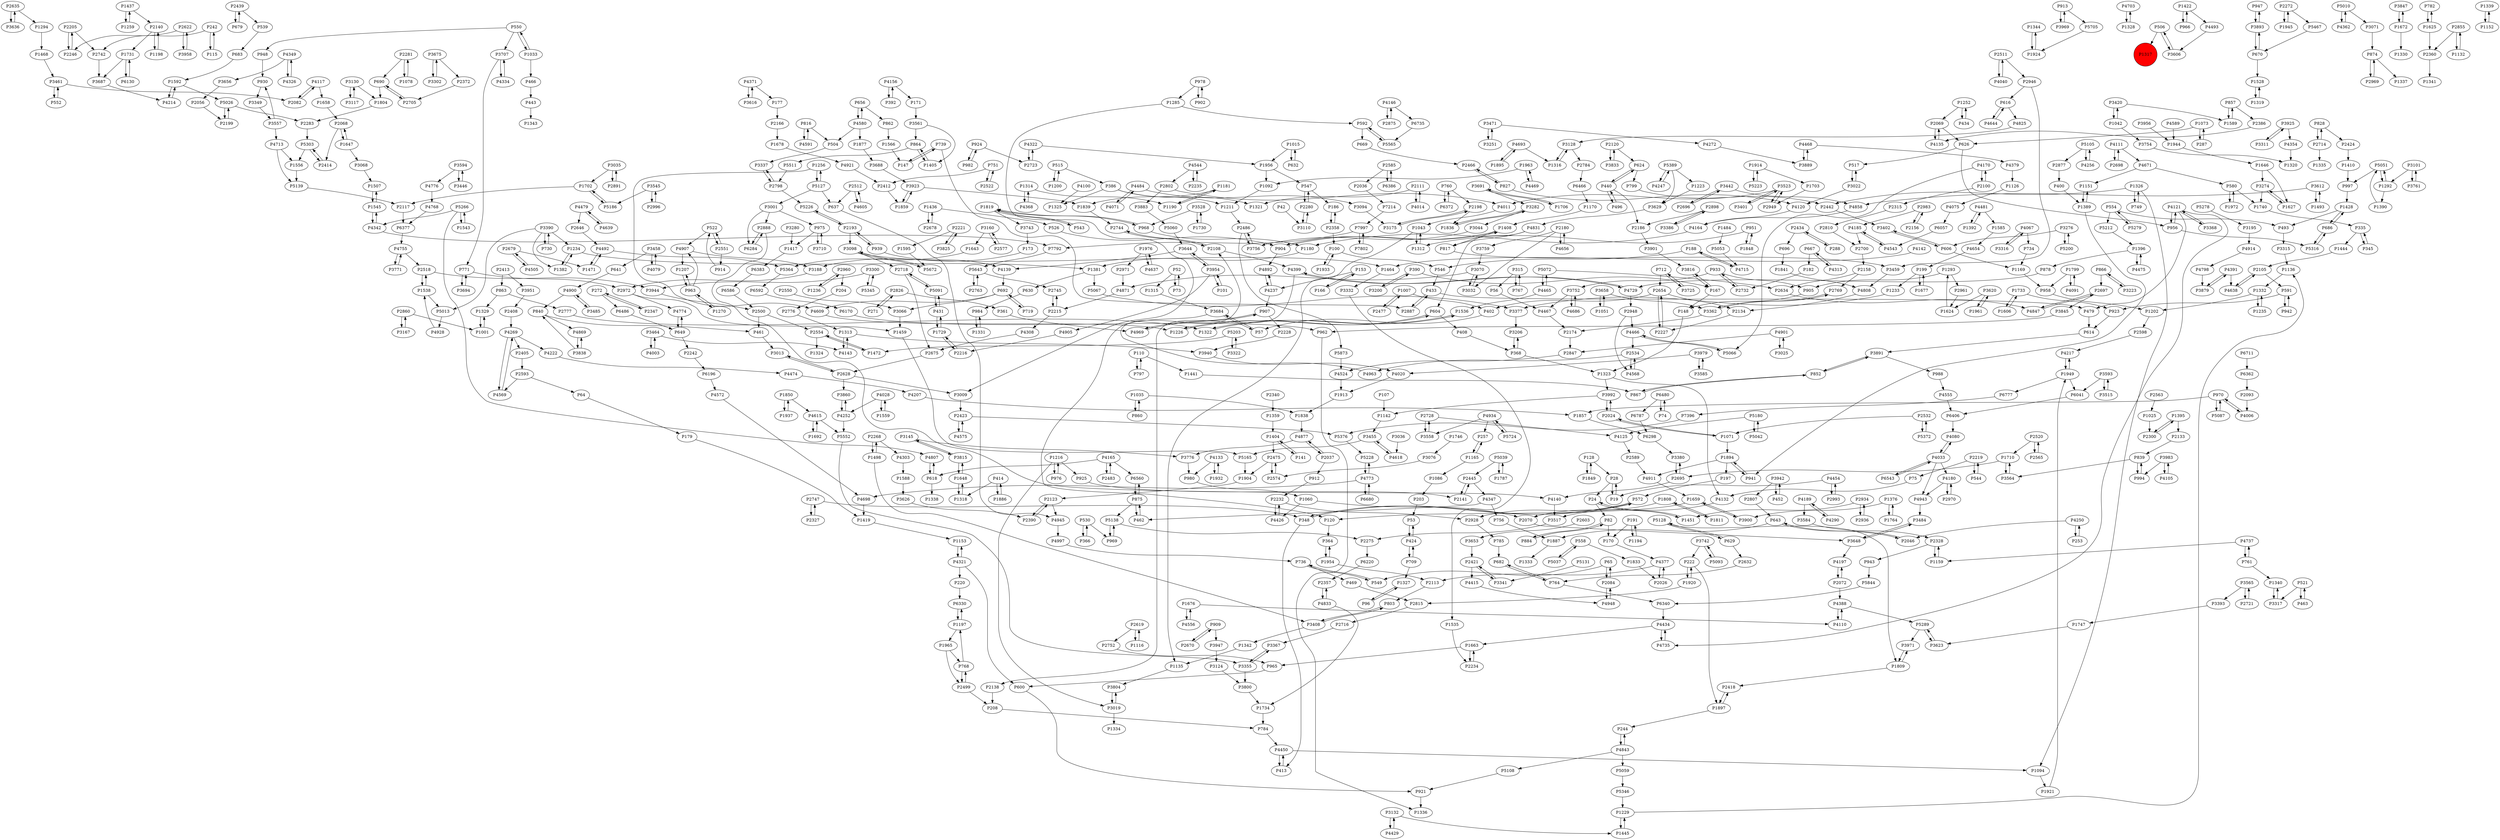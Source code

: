 digraph {
	P1428 -> P493
	P1498 -> P3408
	P2442 -> P3402
	P968 -> P1180
	P4877 -> P2037
	P424 -> P53
	P2072 -> P4197
	P2358 -> P100
	P3761 -> P3101
	P1007 -> P2477
	P4133 -> P1932
	P4143 -> P1313
	P3992 -> P2024
	P2961 -> P1624
	P1559 -> P4028
	P504 -> P3337
	P4466 -> P5066
	P1223 -> P3629
	P1344 -> P1924
	P1007 -> P402
	P5705 -> P1924
	P839 -> P994
	P1376 -> P1764
	P4033 -> P4180
	P4197 -> P2072
	P1252 -> P434
	P768 -> P1197
	P4020 -> P1913
	P1436 -> P526
	P2777 -> P1322
	P2728 -> P4125
	P3648 -> P4197
	P4140 -> P3517
	P4871 -> P2215
	P4544 -> P2802
	P4222 -> P4474
	P2108 -> P4399
	P3302 -> P3675
	P1322 -> P1536
	P1894 -> P197
	P335 -> P1444
	P2232 -> P2928
	P3464 -> P4003
	P1731 -> P6130
	P1809 -> P2418
	P2993 -> P4454
	P5087 -> P970
	P1404 -> P141
	P4715 -> P188
	P4117 -> P1658
	P1897 -> P2418
	P6298 -> P3380
	P1877 -> P3688
	P827 -> P2466
	P2423 -> P5376
	P2888 -> P6284
	P1042 -> P3754
	P3925 -> P3311
	P4755 -> P3771
	P1498 -> P2268
	P386 -> P1325
	P618 -> P4807
	P3274 -> P1627
	P4349 -> P4326
	P2744 -> P2108
	P686 -> P5316
	P1710 -> P2695
	P2860 -> P1001
	P3317 -> P1340
	P912 -> P2232
	P4997 -> P736
	P4637 -> P1976
	P4237 -> P907
	P4347 -> P462
	P3942 -> P452
	P4575 -> P2423
	P1734 -> P784
	P1256 -> P4609
	P4798 -> P3879
	P390 -> P167
	P2934 -> P1451
	P857 -> P2386
	P994 -> P839
	P592 -> P669
	P4735 -> P4434
	P100 -> P1933
	P626 -> P956
	P2565 -> P2520
	P2946 -> P3459
	P2268 -> P1498
	P2340 -> P1359
	P2280 -> P547
	P3442 -> P4858
	P1259 -> P1437
	P4703 -> P1328
	P4943 -> P3484
	P272 -> P6486
	P4524 -> P1913
	P3742 -> P5093
	P6586 -> P2500
	P2445 -> P2141
	P1316 -> P3128
	P630 -> P984
	P3455 -> P5165
	P1857 -> P6298
	P5072 -> P4465
	P3688 -> P3923
	P4492 -> P1471
	P3390 -> P5013
	P3251 -> P3471
	P3101 -> P3761
	P1659 -> P3900
	P4773 -> P5228
	P2551 -> P522
	P4170 -> P2100
	P1234 -> P1382
	P930 -> P3349
	P3124 -> P3800
	P2123 -> P2390
	P469 -> P2815
	P5066 -> P4466
	P3393 -> P1747
	P3593 -> P3515
	P1382 -> P1234
	P2408 -> P4269
	P5059 -> P5346
	P924 -> P982
	P5552 -> P3355
	P1116 -> P2619
	P1405 -> P864
	P522 -> P4907
	P771 -> P2972
	P1292 -> P1390
	P580 -> P1972
	P2424 -> P1410
	P288 -> P2434
	P712 -> P3725
	P390 -> P3200
	P7214 -> P7997
	P4388 -> P4110
	P3001 -> P6284
	P1252 -> P2069
	P4755 -> P2518
	P1094 -> P1921
	P2113 -> P803
	P1390 -> P5051
	P3044 -> P3756
	P5105 -> P4256
	P3001 -> P2888
	P4185 -> P2700
	P515 -> P1200
	P82 -> P170
	P624 -> P440
	P2500 -> P2554
	P924 -> P2723
	P2747 -> P348
	P5072 -> P2634
	P958 -> P1202
	P4572 -> P4698
	P2105 -> P591
	P4170 -> P5066
	P366 -> P530
	P2111 -> P4014
	P2875 -> P4146
	P153 -> P166
	P3710 -> P975
	P4945 -> P4997
	P1895 -> P4693
	P909 -> P2670
	P2654 -> P2227
	P3035 -> P2891
	P1464 -> P3332
	P3098 -> P2718
	P4892 -> P4237
	P335 -> P345
	P7997 -> P7792
	P1073 -> P287
	P3833 -> P2120
	P3594 -> P4776
	P3471 -> P4272
	P616 -> P4825
	P2215 -> P4308
	P1086 -> P203
	P3523 -> P3401
	P921 -> P1336
	P521 -> P3317
	P3969 -> P913
	P1663 -> P965
	P4774 -> P649
	P3771 -> P4755
	P2718 -> P2675
	P2216 -> P1729
	P197 -> P572
	P414 -> P1886
	P2972 -> P1459
	P1015 -> P1956
	P4146 -> P2875
	P3694 -> P771
	P7997 -> P7802
	P1703 -> P2949
	P2551 -> P914
	P6383 -> P6586
	P4580 -> P1877
	P4391 -> P3879
	P3022 -> P517
	P1949 -> P6777
	P951 -> P1312
	P506 -> P1317
	P2439 -> P679
	P1170 -> P1408
	P1035 -> P860
	P3653 -> P2421
	P364 -> P1954
	P4877 -> P3776
	P3725 -> P712
	P1595 -> P5672
	P1677 -> P199
	P3752 -> P4467
	P2763 -> P5643
	P28 -> P19
	P402 -> P57
	P3420 -> P1589
	P1545 -> P4342
	P1226 -> P604
	P1887 -> P1333
	P4321 -> P220
	P683 -> P1592
	P1408 -> P904
	P4091 -> P1799
	P6480 -> P74
	P947 -> P3893
	P2234 -> P1663
	P1313 -> P4143
	P3485 -> P4900
	P768 -> P2499
	P2698 -> P4111
	P526 -> P904
	P7396 -> P5376
	P1536 -> P1322
	P5266 -> P4807
	P3743 -> P173
	P2205 -> P2742
	P5289 -> P3971
	P3838 -> P4869
	P4326 -> P4349
	P5200 -> P3276
	P970 -> P4006
	P546 -> P433
	P2174 -> P2847
	P878 -> P4729
	P2888 -> P4140
	P692 -> P719
	P686 -> P1428
	P1624 -> P1293
	P948 -> P930
	P591 -> P942
	P167 -> P3816
	P1313 -> P3940
	P4468 -> P3889
	P3322 -> P5203
	P1538 -> P5013
	P1169 -> P958
	P4322 -> P1956
	P220 -> P6330
	P5565 -> P592
	P1408 -> P817
	P5165 -> P1904
	P1285 -> P3009
	P670 -> P1528
	P2550 -> P3066
	P2716 -> P3367
	P1592 -> P5026
	P110 -> P797
	P24 -> P1451
	P1799 -> P4091
	P5093 -> P3742
	P3561 -> P864
	P2414 -> P5303
	P5180 -> P4125
	P3160 -> P1643
	P3368 -> P4121
	P1976 -> P4637
	P1648 -> P3815
	P2585 -> P6386
	P2520 -> P1710
	P4121 -> P3368
	P4121 -> P956
	P3900 -> P1659
	P6480 -> P6787
	P2439 -> P539
	P547 -> P186
	P1331 -> P984
	P913 -> P5705
	P73 -> P52
	P5091 -> P431
	P3128 -> P2784
	P4006 -> P970
	P2634 -> P4847
	P1340 -> P3317
	P272 -> P2347
	P3623 -> P5289
	P852 -> P867
	P3280 -> P1417
	P1606 -> P1733
	P4075 -> P6057
	P4189 -> P3584
	P2037 -> P4877
	P4347 -> P756
	P182 -> P2732
	P2180 -> P3759
	P3446 -> P3594
	P1417 -> P6383
	P1035 -> P1838
	P558 -> P1833
	P4901 -> P3025
	P3223 -> P866
	P6377 -> P4755
	P3565 -> P3393
	P2140 -> P1731
	P624 -> P799
	P3754 -> P1320
	P1507 -> P1545
	P6560 -> P875
	P2675 -> P2628
	P53 -> P424
	P2315 -> P2810
	P1730 -> P3528
	P4469 -> P1963
	P1396 -> P878
	P6170 -> P962
	P6057 -> P4543
	P2357 -> P4833
	P4969 -> P907
	P4467 -> P2174
	P3523 -> P2949
	P530 -> P969
	P4321 -> P600
	P433 -> P479
	P2971 -> P4871
	P2728 -> P3558
	P1256 -> P5127
	P2328 -> P1159
	P816 -> P4591
	P368 -> P1323
	P5303 -> P1556
	P2802 -> P3883
	P2696 -> P3442
	P6680 -> P4773
	P2300 -> P1395
	P1702 -> P5186
	P1731 -> P3687
	P3130 -> P1804
	P1819 -> P3743
	P2327 -> P2747
	P939 -> P2193
	P242 -> P2742
	P3341 -> P2421
	P3117 -> P3130
	P5042 -> P5180
	P4776 -> P4768
	P1747 -> P3623
	P1848 -> P951
	P616 -> P4644
	P1216 -> P3019
	P709 -> P1327
	P3282 -> P1836
	P2603 -> P3653
	P4105 -> P3983
	P2654 -> P2134
	P424 -> P709
	P3954 -> P101
	P6372 -> P760
	P4825 -> P3128
	P4391 -> P4638
	P3658 -> P3362
	P1954 -> P364
	P2134 -> P2227
	P3408 -> P1342
	P530 -> P366
	P2512 -> P4605
	P4481 -> P1392
	P988 -> P4555
	P3461 -> P552
	P1092 -> P1211
	P6777 -> P7396
	P799 -> P2442
	P751 -> P2522
	P128 -> P28
	P656 -> P862
	P1389 -> P1151
	P3616 -> P4371
	P4843 -> P5059
	P1692 -> P4615
	P1678 -> P4921
	P626 -> P517
	P2705 -> P690
	P1894 -> P941
	P4833 -> P1734
	P1961 -> P3620
	P739 -> P147
	P42 -> P3110
	P1235 -> P1332
	P440 -> P496
	P4125 -> P2589
	P5844 -> P6340
	P951 -> P1848
	P554 -> P493
	P2423 -> P4575
	P3951 -> P2408
	P4556 -> P1676
	P4120 -> P4164
	P3545 -> P2996
	P1658 -> P2068
	P65 -> P549
	P3691 -> P1706
	P4773 -> P6680
	P4033 -> P4943
	P1956 -> P1092
	P862 -> P1566
	P1202 -> P2598
	P461 -> P3013
	P600 -> P921
	P3947 -> P3124
	P3094 -> P3175
	P923 -> P614
	P2563 -> P1025
	P1956 -> P547
	P2111 -> P1321
	P4484 -> P4071
	P2628 -> P3860
	P874 -> P2969
	P4693 -> P1316
	P2635 -> P3636
	P4544 -> P2235
	P191 -> P1194
	P5051 -> P997
	P643 -> P1887
	P52 -> P73
	P3110 -> P2280
	P3684 -> P120
	P2798 -> P3337
	P629 -> P2632
	P1468 -> P3461
	P413 -> P4450
	P5511 -> P2798
	P2180 -> P4656
	P4342 -> P7792
	P866 -> P2697
	P3979 -> P3585
	P736 -> P549
	P2486 -> P5873
	P452 -> P3942
	P734 -> P1169
	P4713 -> P1556
	P3594 -> P3446
	P4568 -> P2534
	P244 -> P4843
	P4474 -> P4207
	P2593 -> P64
	P4934 -> P3558
	P3891 -> P988
	P1422 -> P966
	P2776 -> P1313
	P1060 -> P4426
	P2574 -> P2475
	P4269 -> P4222
	P4639 -> P4479
	P3893 -> P670
	P874 -> P1337
	P5091 -> P2718
	P1914 -> P5223
	P5228 -> P4773
	P907 -> P4969
	P904 -> P4892
	P4354 -> P1320
	P2898 -> P3386
	P2140 -> P1198
	P2622 -> P3958
	P4591 -> P816
	P3274 -> P1740
	P4033 -> P4080
	P1165 -> P1086
	P2193 -> P3098
	P315 -> P56
	P5105 -> P2877
	P171 -> P3561
	P3983 -> P994
	P1472 -> P2554
	P4858 -> P4164
	P186 -> P2358
	P3707 -> P4334
	P1285 -> P592
	P2593 -> P4569
	P2511 -> P2946
	P2072 -> P4388
	P550 -> P948
	P5724 -> P4934
	P4609 -> P1226
	P2483 -> P4165
	P3847 -> P1672
	P1445 -> P1229
	P2635 -> P1294
	P3167 -> P2860
	P2589 -> P4911
	P1945 -> P2272
	P1197 -> P1965
	P2632 -> P764
	P1236 -> P2960
	P4067 -> P3316
	P942 -> P591
	P3455 -> P4618
	P550 -> P1033
	P761 -> P4737
	P4807 -> P618
	P782 -> P1625
	P147 -> P739
	P5223 -> P1914
	P3752 -> P4686
	P4040 -> P2511
	P3032 -> P3070
	P3367 -> P3355
	P543 -> P1819
	P1920 -> P2815
	P2714 -> P828
	P463 -> P521
	P1729 -> P431
	P4165 -> P6560
	P1180 -> P1381
	P1329 -> P1001
	P2598 -> P4217
	P2421 -> P3341
	P3940 -> P4020
	P1894 -> P4911
	P400 -> P1389
	P1294 -> P1468
	P1437 -> P1259
	P3815 -> P1648
	P2268 -> P4303
	P1292 -> P5051
	P3160 -> P2577
	P2386 -> P4135
	P943 -> P5844
	P2500 -> P461
	P817 -> P3459
	P4847 -> P2697
	P2372 -> P2705
	P1326 -> P749
	P4247 -> P5389
	P784 -> P4450
	P4928 -> P1538
	P3584 -> P2328
	P1538 -> P2518
	P3195 -> P4914
	P3066 -> P1459
	P2193 -> P939
	P1543 -> P5266
	P1648 -> P1318
	P3128 -> P1316
	P522 -> P2551
	P1451 -> P24
	P6466 -> P1170
	P1126 -> P4075
	P4111 -> P2698
	P4142 -> P1464
	P5026 -> P2283
	P3458 -> P4079
	P2960 -> P1236
	P1293 -> P905
	P2198 -> P3175
	P5467 -> P670
	P1441 -> P867
	P315 -> P767
	P153 -> P4237
	P978 -> P902
	P1181 -> P1190
	P682 -> P764
	P3377 -> P3206
	P2405 -> P2593
	P2466 -> P827
	P2024 -> P1071
	P1033 -> P550
	P2228 -> P3940
	P4100 -> P1325
	P3956 -> P1944
	P4250 -> P2046
	P4905 -> P2216
	P3025 -> P4901
	P2082 -> P4117
	P3687 -> P4214
	P2970 -> P4180
	P3332 -> P1535
	P5051 -> P1292
	P4028 -> P4252
	P939 -> P4139
	P760 -> P6372
	P1323 -> P4132
	P1592 -> P4214
	P3825 -> P2221
	P3845 -> P962
	P3098 -> P5672
	P287 -> P1073
	P1585 -> P4654
	P222 -> P1897
	P2679 -> P1471
	P4808 -> P2134
	P1811 -> P1808
	P4907 -> P3188
	P3675 -> P2372
	P2100 -> P2315
	P2670 -> P909
	P2723 -> P4322
	P2158 -> P2634
	P5389 -> P3629
	P2242 -> P6196
	P4434 -> P1663
	P203 -> P53
	P4269 -> P2405
	P614 -> P3891
	P5139 -> P2117
	P3068 -> P1507
	P749 -> P1326
	P1841 -> P4808
	P2272 -> P5467
	P2678 -> P1436
	P592 -> P5565
	P970 -> P1857
	P3132 -> P1445
	P5010 -> P4362
	P1151 -> P1389
	P2024 -> P3992
	P3009 -> P2423
	P2718 -> P5091
	P2068 -> P1647
	P803 -> P3408
	P3648 -> P3484
	P4569 -> P4269
	P3071 -> P874
	P1404 -> P2475
	P4901 -> P2847
	P120 -> P364
	P386 -> P1321
	P6711 -> P6362
	P4111 -> P4671
	P2695 -> P4140
	P606 -> P1169
	P2960 -> P204
	P2518 -> P3944
	P4434 -> P4735
	P6041 -> P6406
	P4843 -> P5108
	P4479 -> P4639
	P4003 -> P3464
	P2520 -> P2565
	P115 -> P242
	P2518 -> P1538
	P56 -> P4467
	P3315 -> P1136
	P166 -> P153
	P1181 -> P1839
	P606 -> P3402
	P4156 -> P171
	P679 -> P2439
	P3390 -> P1382
	P4729 -> P2948
	P3019 -> P3804
	P1663 -> P2234
	P204 -> P2776
	P2186 -> P3901
	P1972 -> P580
	P4146 -> P6735
	P969 -> P5138
	P852 -> P3891
	P5672 -> P3098
	P4914 -> P4798
	P75 -> P4132
	P1190 -> P1181
	P5873 -> P4524
	P1211 -> P2486
	P4067 -> P734
	P1921 -> P1949
	P3188 -> P2972
	P1315 -> P3684
	P6196 -> P4572
	P2219 -> P544
	P667 -> P182
	P760 -> P2198
	P2108 -> P2744
	P1165 -> P257
	P3282 -> P3044
	P554 -> P5279
	P4481 -> P1585
	P1646 -> P3274
	P604 -> P1226
	P3691 -> P3282
	P3620 -> P1624
	P3838 -> P840
	P2969 -> P874
	P840 -> P461
	P515 -> P386
	P3954 -> P4905
	P1804 -> P2283
	P1234 -> P1381
	P5108 -> P921
	P2272 -> P1945
	P1746 -> P3076
	P2534 -> P4963
	P2084 -> P65
	P4729 -> P4399
	P1033 -> P466
	P52 -> P1315
	P5289 -> P3623
	P2522 -> P751
	P6330 -> P1197
	P2679 -> P4505
	P3362 -> P2769
	P3311 -> P3925
	P253 -> P4250
	P3883 -> P5060
	P2056 -> P2199
	P2227 -> P2654
	P440 -> P2186
	P3891 -> P852
	P408 -> P368
	P2328 -> P943
	P1937 -> P1850
	P199 -> P1677
	P3564 -> P1710
	P875 -> P462
	P2221 -> P1595
	P4121 -> P479
	P1339 -> P1152
	P1914 -> P1703
	P3022 -> P4120
	P1965 -> P768
	P1963 -> P4469
	P2949 -> P3523
	P5060 -> P3644
	P414 -> P1318
	P1153 -> P4321
	P1528 -> P1319
	P3517 -> P2275
	P4117 -> P2082
	P2123 -> P4945
	P2120 -> P624
	P4256 -> P5105
	P2198 -> P1836
	P74 -> P6480
	P914 -> P522
	P547 -> P2280
	P179 -> P1419
	P984 -> P1331
	P864 -> P5511
	P4214 -> P1592
	P1625 -> P782
	P1071 -> P1894
	P1216 -> P925
	P4693 -> P1895
	P2026 -> P4377
	P860 -> P1035
	P5026 -> P2199
	P2105 -> P4638
	P1904 -> P2123
	P496 -> P440
	P649 -> P2242
	P3923 -> P1839
	P907 -> P2228
	P909 -> P3947
	P816 -> P504
	P257 -> P1165
	P3013 -> P2628
	P4644 -> P616
	P101 -> P3954
	P5278 -> P3195
	P618 -> P1338
	P1396 -> P4475
	P2445 -> P4347
	P4934 -> P257
	P857 -> P1589
	P3889 -> P4468
	P2769 -> P3362
	P5010 -> P3071
	P4139 -> P692
	P4768 -> P6377
	P550 -> P3707
	P4638 -> P2105
	P82 -> P884
	P1419 -> P1153
	P1740 -> P335
	P5364 -> P6592
	P2486 -> P3756
	P5372 -> P2532
	P1849 -> P128
	P6220 -> P2357
	P4454 -> P2993
	P4165 -> P618
	P3528 -> P1730
	P3515 -> P3593
	P4831 -> P817
	P5316 -> P686
	P110 -> P1441
	P1676 -> P4110
	P4963 -> P2108
	P3355 -> P3367
	P3558 -> P2728
	P4371 -> P177
	P1319 -> P1528
	P902 -> P978
	P2412 -> P1859
	P2156 -> P2983
	P1932 -> P4133
	P667 -> P4313
	P863 -> P1329
	P1025 -> P2300
	P4080 -> P4033
	P6735 -> P5565
	P4313 -> P667
	P4362 -> P5010
	P1436 -> P2678
	P3200 -> P390
	P4399 -> P2138
	P2810 -> P2700
	P1886 -> P414
	P2697 -> P3845
	P1566 -> P147
	P6386 -> P2585
	P440 -> P624
	P1293 -> P2961
	P730 -> P3390
	P1136 -> P1332
	P3658 -> P1051
	P1043 -> P1312
	P3612 -> P1493
	P692 -> P4609
	P5389 -> P1223
	P956 -> P5316
	P4133 -> P980
	P3523 -> P4011
	P4342 -> P1545
	P3684 -> P57
	P4207 -> P1857
	P2714 -> P1335
	P2215 -> P2745
	P348 -> P572
	P2826 -> P361
	P3076 -> P2574
	P1207 -> P963
	P3979 -> P4020
	P2877 -> P400
	P3815 -> P3145
	P1954 -> P2113
	P3944 -> P2500
	P2619 -> P1116
	P4165 -> P2483
	P2646 -> P4492
	P4272 -> P3889
	P1395 -> P2133
	P4686 -> P3752
	P1924 -> P1344
	P2100 -> P4170
	P3145 -> P3776
	P348 -> P413
	P1318 -> P1648
	P1229 -> P1445
	P1729 -> P2216
	P188 -> P546
	P4454 -> P19
	P1799 -> P958
	P4164 -> P1180
	P3971 -> P1809
	P1229 -> P1136
	P3362 -> P2174
	P2281 -> P1078
	P962 -> P1336
	P966 -> P1422
	P5131 -> P3341
	P2983 -> P4185
	P2860 -> P3167
	P6543 -> P4033
	P1556 -> P5139
	P1381 -> P630
	P3035 -> P1702
	P5279 -> P554
	P4252 -> P3860
	P2554 -> P1472
	P188 -> P4715
	P1787 -> P5039
	P191 -> P170
	P4349 -> P3656
	P5138 -> P2275
	P1859 -> P3923
	P1159 -> P2328
	P933 -> P2732
	P4900 -> P840
	P2887 -> P433
	P1326 -> P1094
	P368 -> P3206
	P3557 -> P4713
	P554 -> P5212
	P6406 -> P4080
	P4121 -> P4735
	P2742 -> P3687
	P4589 -> P1944
	P5053 -> P4715
	P4921 -> P2412
	P2280 -> P3110
	P2360 -> P1341
	P199 -> P1233
	P764 -> P6340
	P4014 -> P2111
	P4189 -> P4290
	P978 -> P1285
	P1197 -> P6330
	P3942 -> P2807
	P3675 -> P3302
	P3636 -> P2635
	P4071 -> P4484
	P2221 -> P3825
	P3459 -> P4808
	P2084 -> P4948
	P963 -> P4907
	P3471 -> P3251
	P2117 -> P6377
	P3300 -> P5345
	P2948 -> P4466
	P2180 -> P3032
	P544 -> P2219
	P3742 -> P222
	P4907 -> P1207
	P1135 -> P3804
	P177 -> P2166
	P1194 -> P191
	P1949 -> P6041
	P3561 -> P1405
	P1216 -> P976
	P96 -> P1327
	P2138 -> P208
	P2983 -> P2156
	P19 -> P28
	P4948 -> P2084
	P2972 -> P4774
	P2499 -> P208
	P433 -> P2887
	P170 -> P4377
	P7802 -> P7997
	P3402 -> P606
	P3901 -> P3816
	P1808 -> P2070
	P1976 -> P2971
	P3276 -> P606
	P690 -> P2705
	P4466 -> P2534
	P1545 -> P1507
	P1314 -> P4368
	P1323 -> P3992
	P1270 -> P963
	P4671 -> P1151
	P2619 -> P2752
	P1392 -> P4481
	P4505 -> P2679
	P2421 -> P4415
	P3380 -> P2695
	P1819 -> P543
	P1588 -> P3626
	P173 -> P3188
	P1071 -> P2024
	P3629 -> P4831
	P4180 -> P2970
	P968 -> P1819
	P2934 -> P2936
	P7792 -> P5643
	P479 -> P614
	P4250 -> P253
	P6340 -> P4434
	P3355 -> P3800
	P3484 -> P3648
	P2802 -> P4011
	P345 -> P335
	P2347 -> P272
	P2275 -> P6220
	P1535 -> P2234
	P3626 -> P2390
	P4450 -> P1094
	P5203 -> P1472
	P1702 -> P2117
	P980 -> P1060
	P5643 -> P2763
	P3606 -> P506
	P976 -> P1216
	P2654 -> P402
	P3759 -> P3070
	P3925 -> P4354
	P637 -> P4945
	P4618 -> P3455
	P431 -> P5091
	P517 -> P3022
	P572 -> P2928
	P1389 -> P941
	P2585 -> P2036
	P866 -> P3223
	P3656 -> P2056
	P4656 -> P2180
	P1078 -> P2281
	P875 -> P5138
	P4475 -> P1396
	P2577 -> P3160
	P4011 -> P1043
	P222 -> P1920
	P3316 -> P4067
	P632 -> P1015
	P549 -> P736
	P1672 -> P1330
	P2732 -> P933
	P6130 -> P1731
	P3860 -> P4252
	P4615 -> P5552
	P2928 -> P785
	P591 -> P923
	P2036 -> P7214
	P3098 -> P1464
	P2554 -> P1324
	P1850 -> P4615
	P2037 -> P912
	P1327 -> P96
	P982 -> P924
	P1437 -> P2140
	P5127 -> P637
	P4654 -> P199
	P2807 -> P643
	P3958 -> P2622
	P4033 -> P6543
	P756 -> P1887
	P580 -> P1740
	P975 -> P1417
	P167 -> P148
	P3442 -> P2696
	P4426 -> P2232
	P828 -> P2424
	P242 -> P115
	P4399 -> P4729
	P2141 -> P2445
	P2747 -> P2327
	P1676 -> P4556
	P4773 -> P4698
	P2700 -> P2158
	P5128 -> P1809
	P506 -> P3606
	P905 -> P148
	P4377 -> P2113
	P5376 -> P5228
	P3206 -> P368
	P2477 -> P1007
	P970 -> P5087
	P4493 -> P3606
	P1647 -> P3068
	P5039 -> P1787
	P493 -> P3315
	P5643 -> P2745
	P558 -> P5037
	P3401 -> P3523
	P4237 -> P4892
	P1200 -> P515
	P2695 -> P3380
	P1410 -> P997
	P2070 -> P3648
	P4371 -> P3616
	P2219 -> P75
	P3776 -> P980
	P712 -> P2654
	P3276 -> P5200
	P3620 -> P1961
	P827 -> P4120
	P696 -> P1841
	P5266 -> P1543
	P2855 -> P2360
	P4217 -> P1949
	P1493 -> P3612
	P431 -> P1729
	P1897 -> P244
	P2499 -> P768
	P4737 -> P761
	P2532 -> P5372
	P128 -> P1849
	P1706 -> P3691
	P5203 -> P3322
	P875 -> P6560
	P6362 -> P2093
	P709 -> P424
	P3644 -> P3954
	P1808 -> P1811
	P2390 -> P2123
	P6284 -> P2888
	P2511 -> P4040
	P3923 -> P1859
	P5037 -> P558
	P863 -> P2777
	P3019 -> P1334
	P736 -> P469
	P5180 -> P5042
	P4269 -> P4569
	P975 -> P3710
	P3130 -> P3117
	P1042 -> P3420
	P3557 -> P930
	P4465 -> P1536
	P5039 -> P2445
	P1060 -> P2070
	P5226 -> P2193
	P1764 -> P1376
	P4698 -> P1419
	P1312 -> P1043
	P2826 -> P271
	P3337 -> P2798
	P4833 -> P2357
	P1332 -> P1235
	P5266 -> P4342
	P4079 -> P3458
	P3593 -> P6041
	P6592 -> P6170
	P1836 -> P3282
	P1963 -> P1092
	P1342 -> P1135
	P767 -> P315
	P1051 -> P3658
	P1944 -> P1646
	P884 -> P82
	P2948 -> P4568
	P1381 -> P5067
	P3464 -> P4143
	P3175 -> P2198
	P1933 -> P100
	P3800 -> P1734
	P1733 -> P923
	P2205 -> P2246
	P5067 -> P3377
	P3420 -> P1042
	P4831 -> P604
	P2046 -> P643
	P1132 -> P2855
	P3458 -> P641
	P4843 -> P244
	P2069 -> P626
	P2946 -> P616
	P4377 -> P2026
	P649 -> P4774
	P2622 -> P2246
	P4388 -> P5289
	P1627 -> P3274
	P3585 -> P3979
	P1332 -> P1202
	P1326 -> P2442
	P2898 -> P2186
	P669 -> P2466
	P271 -> P2826
	P4110 -> P4388
	P2120 -> P3833
	P1428 -> P686
	P867 -> P852
	P3036 -> P4618
	P840 -> P4869
	P4185 -> P4543
	P4605 -> P2512
	P1733 -> P1606
	P2413 -> P3951
	P1659 -> P120
	P1965 -> P2499
	P4492 -> P5364
	P2936 -> P2934
	P2752 -> P965
	P4303 -> P1588
	P2358 -> P186
	P643 -> P2046
	P4321 -> P1153
	P797 -> P110
	P57 -> P3684
	P670 -> P3893
	P3992 -> P1142
	P1589 -> P857
	P3612 -> P4858
	P771 -> P3694
	P1833 -> P2026
	P392 -> P4156
	P2246 -> P2205
	P4135 -> P2069
	P1484 -> P5053
	P1459 -> P5165
	P462 -> P875
	P839 -> P3564
	P6486 -> P649
	P1643 -> P5364
	P1819 -> P968
	P1920 -> P222
	P4252 -> P5552
	P4869 -> P3838
	P3132 -> P4429
	P1422 -> P4493
	P3386 -> P2898
	P2532 -> P1071
	P552 -> P3461
	P3816 -> P167
	P997 -> P1428
	P5127 -> P3001
	P107 -> P1142
	P2283 -> P5303
	P572 -> P348
	P3954 -> P3644
	P1142 -> P3455
	P4290 -> P4189
	P208 -> P784
	P4543 -> P4185
	P3001 -> P975
	P3408 -> P803
	P3390 -> P730
	P1314 -> P1190
	P1328 -> P4703
	P4934 -> P5724
	P3879 -> P4391
	P963 -> P1207
	P4429 -> P3132
	P4180 -> P4943
	P764 -> P682
	P4132 -> P3517
	P2199 -> P5026
	P761 -> P1340
	P4479 -> P2646
	P5346 -> P1229
	P100 -> P546
	P4334 -> P3707
	P1838 -> P4877
	P386 -> P1211
	P3545 -> P5186
	P65 -> P2084
	P2434 -> P696
	P2512 -> P637
	P434 -> P1252
	P5013 -> P4928
	P3145 -> P3815
	P5127 -> P1256
	P5212 -> P1396
	P864 -> P1405
	P28 -> P24
	P148 -> P1323
	P4911 -> P1659
	P3101 -> P1292
	P5389 -> P4247
	P1672 -> P3847
	P3565 -> P2721
	P2628 -> P3013
	P690 -> P1804
	P2996 -> P3545
	P4580 -> P656
	P2475 -> P2574
	P2413 -> P863
	P629 -> P5128
	P4468 -> P4379
	P2534 -> P4568
	P1949 -> P4217
	P4484 -> P3094
	P3528 -> P968
	P361 -> P4969
	P1198 -> P2140
	P2166 -> P1678
	P4580 -> P504
	P3893 -> P947
	P2798 -> P5226
	P5303 -> P2414
	P5186 -> P1702
	P3070 -> P4871
	P4450 -> P413
	P965 -> P600
	P2158 -> P2769
	P1152 -> P1339
	P3707 -> P771
	P1625 -> P2360
	P1395 -> P2300
	P4465 -> P5072
	P4322 -> P2723
	P3983 -> P4105
	P656 -> P4580
	P751 -> P2412
	P443 -> P1343
	P4156 -> P392
	P1646 -> P1627
	P1710 -> P3564
	P4379 -> P1126
	P2847 -> P4524
	P1359 -> P1404
	P3756 -> P2486
	P604 -> P408
	P692 -> P3066
	P4368 -> P1314
	P4900 -> P3485
	P5345 -> P3300
	P1015 -> P632
	P4615 -> P1692
	P2068 -> P2414
	P3644 -> P4139
	P2232 -> P4426
	P539 -> P683
	P2855 -> P1132
	P1809 -> P3971
	P1233 -> P3377
	P3349 -> P3557
	P963 -> P1270
	P2721 -> P3565
	P2475 -> P1904
	P3461 -> P2082
	P466 -> P443
	P2418 -> P1897
	P4555 -> P6406
	P2193 -> P5226
	P2784 -> P6466
	P739 -> P2887
	P4671 -> P580
	P2093 -> P4006
	P1647 -> P2068
	P64 -> P179
	P3070 -> P3032
	P24 -> P82
	P933 -> P905
	P2815 -> P2716
	P1839 -> P2744
	P1471 -> P4492
	P3390 -> P1234
	P913 -> P3969
	P3804 -> P3019
	P4028 -> P1559
	P6787 -> P6298
	P719 -> P692
	P5128 -> P629
	P2434 -> P288
	P925 -> P2141
	P1043 -> P1135
	P828 -> P2714
	P2235 -> P4544
	P4713 -> P5139
	P521 -> P463
	P2745 -> P2215
	P4415 -> P4948
	P1850 -> P1937
	P2697 -> P4847
	P5138 -> P969
	P4737 -> P1159
	P933 -> P3752
	P956 -> P4121
	P2133 -> P839
	P1001 -> P1329
	P2891 -> P3035
	P1444 -> P2105
	P2069 -> P4135
	P641 -> P4900
	P1376 -> P3900
	P785 -> P682
	P2281 -> P690
	P941 -> P1894
	P1073 -> P626
	P2628 -> P3009
	P4308 -> P2675
	P3300 -> P3944
	P1913 -> P1838
	P904 -> P1408
	P141 -> P1404
	P1317 [shape=circle]
	P1317 [style=filled]
	P1317 [fillcolor=red]
}